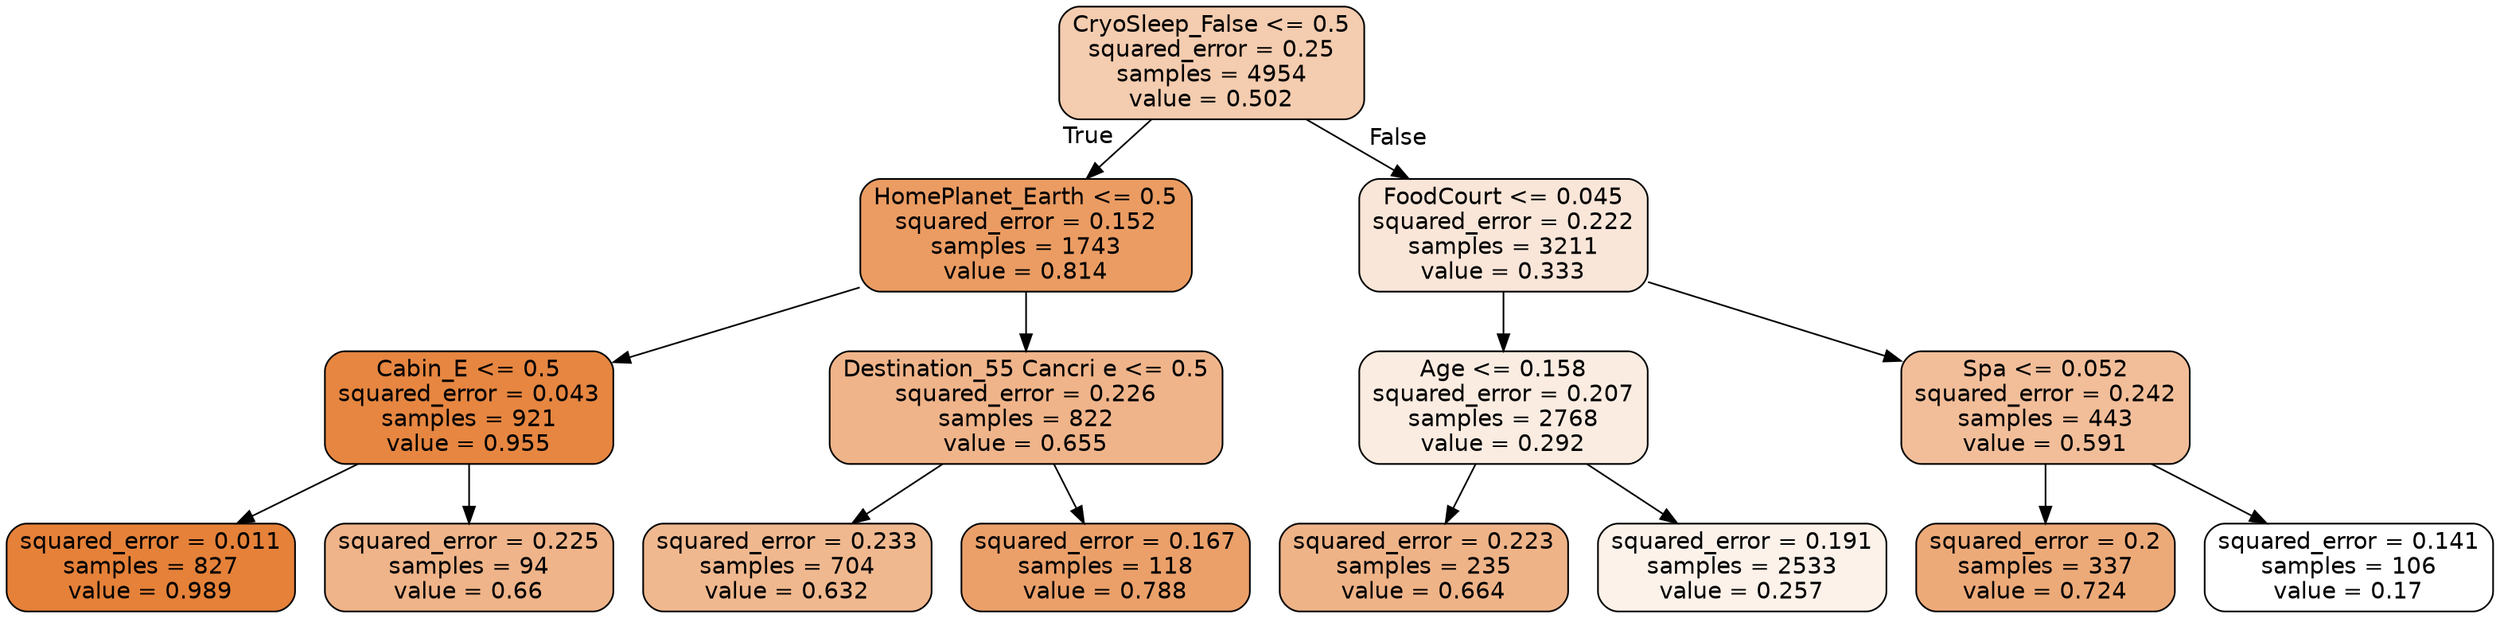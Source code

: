 digraph Tree {
node [shape=box, style="filled, rounded", color="black", fontname="helvetica"] ;
edge [fontname="helvetica"] ;
0 [label="CryoSleep_False <= 0.5\nsquared_error = 0.25\nsamples = 4954\nvalue = 0.502", fillcolor="#f4ccaf"] ;
1 [label="HomePlanet_Earth <= 0.5\nsquared_error = 0.152\nsamples = 1743\nvalue = 0.814", fillcolor="#eb9c63"] ;
0 -> 1 [labeldistance=2.5, labelangle=45, headlabel="True"] ;
2 [label="Cabin_E <= 0.5\nsquared_error = 0.043\nsamples = 921\nvalue = 0.955", fillcolor="#e68641"] ;
1 -> 2 ;
3 [label="squared_error = 0.011\nsamples = 827\nvalue = 0.989", fillcolor="#e58139"] ;
2 -> 3 ;
4 [label="squared_error = 0.225\nsamples = 94\nvalue = 0.66", fillcolor="#efb489"] ;
2 -> 4 ;
5 [label="Destination_55 Cancri e <= 0.5\nsquared_error = 0.226\nsamples = 822\nvalue = 0.655", fillcolor="#f0b48a"] ;
1 -> 5 ;
6 [label="squared_error = 0.233\nsamples = 704\nvalue = 0.632", fillcolor="#f0b88f"] ;
5 -> 6 ;
7 [label="squared_error = 0.167\nsamples = 118\nvalue = 0.788", fillcolor="#eba06a"] ;
5 -> 7 ;
8 [label="FoodCourt <= 0.045\nsquared_error = 0.222\nsamples = 3211\nvalue = 0.333", fillcolor="#fae6d8"] ;
0 -> 8 [labeldistance=2.5, labelangle=-45, headlabel="False"] ;
9 [label="Age <= 0.158\nsquared_error = 0.207\nsamples = 2768\nvalue = 0.292", fillcolor="#fbece1"] ;
8 -> 9 ;
10 [label="squared_error = 0.223\nsamples = 235\nvalue = 0.664", fillcolor="#efb388"] ;
9 -> 10 ;
11 [label="squared_error = 0.191\nsamples = 2533\nvalue = 0.257", fillcolor="#fcf2ea"] ;
9 -> 11 ;
12 [label="Spa <= 0.052\nsquared_error = 0.242\nsamples = 443\nvalue = 0.591", fillcolor="#f2be99"] ;
8 -> 12 ;
13 [label="squared_error = 0.2\nsamples = 337\nvalue = 0.724", fillcolor="#edaa79"] ;
12 -> 13 ;
14 [label="squared_error = 0.141\nsamples = 106\nvalue = 0.17", fillcolor="#ffffff"] ;
12 -> 14 ;
}
